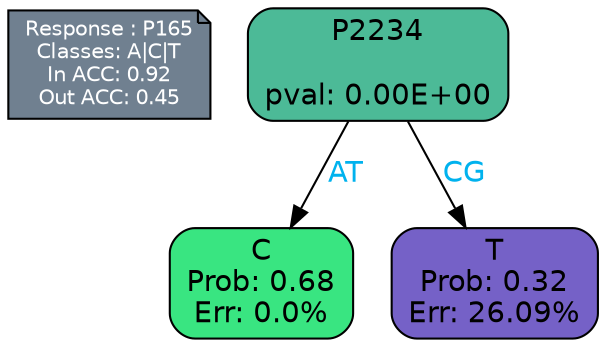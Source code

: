 digraph Tree {
node [shape=box, style="filled, rounded", color="black", fontname=helvetica] ;
graph [ranksep=equally, splines=polylines, bgcolor=transparent, dpi=600] ;
edge [fontname=helvetica] ;
LEGEND [label="Response : P165
Classes: A|C|T
In ACC: 0.92
Out ACC: 0.45
",shape=note,align=left,style=filled,fillcolor="slategray",fontcolor="white",fontsize=10];1 [label="P2234

pval: 0.00E+00", fillcolor="#4cba97"] ;
2 [label="C
Prob: 0.68
Err: 0.0%", fillcolor="#39e581"] ;
3 [label="T
Prob: 0.32
Err: 26.09%", fillcolor="#7561c7"] ;
1 -> 2 [label="AT",fontcolor=deepskyblue2] ;
1 -> 3 [label="CG",fontcolor=deepskyblue2] ;
{rank = same; 2;3;}{rank = same; LEGEND;1;}}